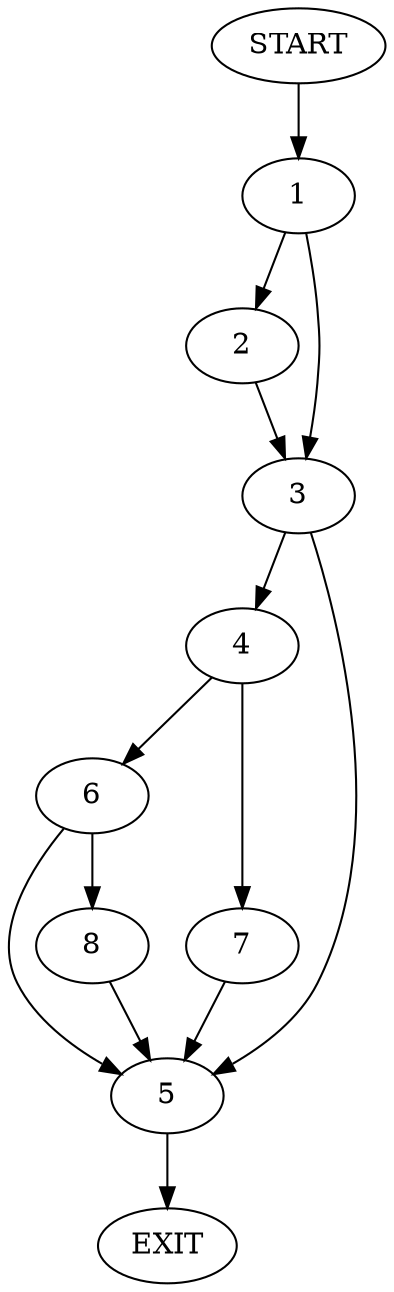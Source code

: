 digraph {
0 [label="START"]
9 [label="EXIT"]
0 -> 1
1 -> 2
1 -> 3
2 -> 3
3 -> 4
3 -> 5
5 -> 9
4 -> 6
4 -> 7
7 -> 5
6 -> 5
6 -> 8
8 -> 5
}
